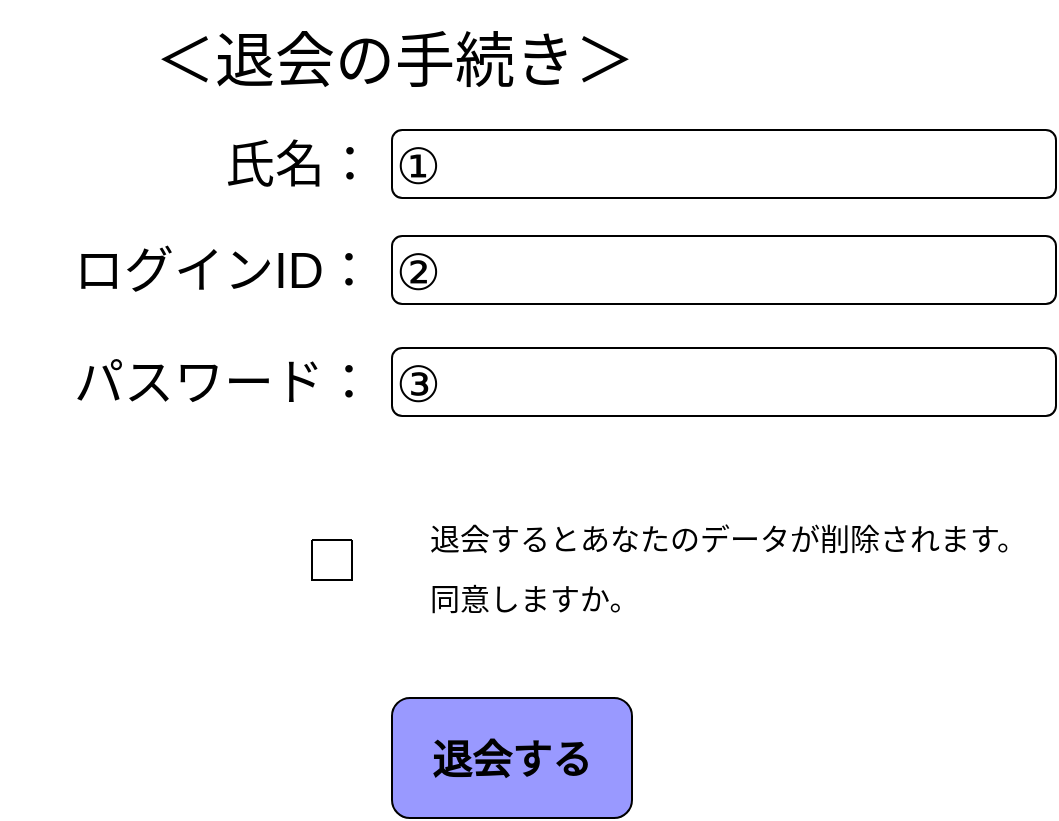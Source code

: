 <mxfile version="16.5.1" type="device" pages="3"><diagram id="h416aK_hDljyRfHk9QPv" name="ページ1"><mxGraphModel dx="868" dy="553" grid="0" gridSize="10" guides="1" tooltips="1" connect="1" arrows="1" fold="1" page="1" pageScale="1" pageWidth="827" pageHeight="1169" math="0" shadow="0"><root><mxCell id="0"/><mxCell id="1" parent="0"/><mxCell id="vhtEA2odx6Xkoze75vgB-3" value="&lt;font style=&quot;font-size: 30px&quot;&gt;＜退会の手続き＞&lt;/font&gt;" style="text;html=1;strokeColor=none;fillColor=none;align=center;verticalAlign=middle;whiteSpace=wrap;rounded=0;" parent="1" vertex="1"><mxGeometry x="122" y="27" width="249" height="60" as="geometry"/></mxCell><mxCell id="vhtEA2odx6Xkoze75vgB-4" value="&lt;font style=&quot;font-size: 25px&quot;&gt;氏名：&lt;/font&gt;" style="text;html=1;strokeColor=none;fillColor=none;align=center;verticalAlign=middle;whiteSpace=wrap;rounded=0;fontSize=30;" parent="1" vertex="1"><mxGeometry x="135" y="92" width="128" height="30" as="geometry"/></mxCell><mxCell id="vhtEA2odx6Xkoze75vgB-5" value="&lt;font style=&quot;font-size: 25px&quot;&gt;ログインID：&lt;/font&gt;" style="text;html=1;strokeColor=none;fillColor=none;align=center;verticalAlign=middle;whiteSpace=wrap;rounded=0;fontSize=30;" parent="1" vertex="1"><mxGeometry x="49" y="140" width="224" height="39" as="geometry"/></mxCell><mxCell id="vhtEA2odx6Xkoze75vgB-6" value="&lt;font style=&quot;font-size: 25px&quot;&gt;パスワード&lt;/font&gt;&lt;font style=&quot;font-size: 25px&quot;&gt;：&lt;/font&gt;" style="text;html=1;strokeColor=none;fillColor=none;align=center;verticalAlign=middle;whiteSpace=wrap;rounded=0;fontSize=30;" parent="1" vertex="1"><mxGeometry x="81" y="201" width="160" height="30" as="geometry"/></mxCell><mxCell id="vhtEA2odx6Xkoze75vgB-7" style="edgeStyle=orthogonalEdgeStyle;rounded=0;orthogonalLoop=1;jettySize=auto;html=1;exitX=0.5;exitY=1;exitDx=0;exitDy=0;fontSize=25;" parent="1" source="vhtEA2odx6Xkoze75vgB-6" target="vhtEA2odx6Xkoze75vgB-6" edge="1"><mxGeometry relative="1" as="geometry"/></mxCell><mxCell id="vhtEA2odx6Xkoze75vgB-8" value="①" style="rounded=1;whiteSpace=wrap;html=1;fontSize=25;align=left;" parent="1" vertex="1"><mxGeometry x="245" y="92" width="332" height="34" as="geometry"/></mxCell><mxCell id="vhtEA2odx6Xkoze75vgB-9" value="②" style="rounded=1;whiteSpace=wrap;html=1;fontSize=25;align=left;" parent="1" vertex="1"><mxGeometry x="245" y="145" width="332" height="34" as="geometry"/></mxCell><mxCell id="vhtEA2odx6Xkoze75vgB-10" value="③" style="rounded=1;whiteSpace=wrap;html=1;fontSize=25;align=left;" parent="1" vertex="1"><mxGeometry x="245" y="201" width="332" height="34" as="geometry"/></mxCell><mxCell id="vhtEA2odx6Xkoze75vgB-11" value="" style="swimlane;startSize=0;fontSize=25;container=0;" parent="1" vertex="1"><mxGeometry x="205" y="297" width="20" height="20" as="geometry"><mxRectangle x="205" y="297" width="50" height="44" as="alternateBounds"/></mxGeometry></mxCell><mxCell id="vhtEA2odx6Xkoze75vgB-12" value="&lt;div style=&quot;text-align: left&quot;&gt;&lt;span style=&quot;font-size: 15px&quot;&gt;退会するとあなたのデータが削除されます。同意しますか。&lt;/span&gt;&lt;/div&gt;" style="text;html=1;strokeColor=none;fillColor=none;align=center;verticalAlign=middle;whiteSpace=wrap;rounded=0;fontSize=25;" parent="1" vertex="1"><mxGeometry x="263" y="292" width="304" height="30" as="geometry"/></mxCell><mxCell id="vhtEA2odx6Xkoze75vgB-13" value="&lt;b&gt;&lt;font style=&quot;font-size: 20px&quot;&gt;退会する&lt;/font&gt;&lt;/b&gt;" style="rounded=1;whiteSpace=wrap;html=1;fontSize=15;strokeColor=#000000;fillColor=#9999FF;" parent="1" vertex="1"><mxGeometry x="245" y="376" width="120" height="60" as="geometry"/></mxCell></root></mxGraphModel></diagram><diagram id="-b2qO1iWIwcHjISIPHww" name="ページ2"><mxGraphModel dx="868" dy="553" grid="0" gridSize="10" guides="1" tooltips="1" connect="1" arrows="1" fold="1" page="1" pageScale="1" pageWidth="827" pageHeight="1169" math="0" shadow="0"><root><mxCell id="ZjQv3Xec56wsNE450LN5-0"/><mxCell id="ZjQv3Xec56wsNE450LN5-1" parent="ZjQv3Xec56wsNE450LN5-0"/><mxCell id="ZjQv3Xec56wsNE450LN5-2" value="&lt;font style=&quot;font-size: 30px&quot;&gt;＜退会の手続き＞&lt;/font&gt;" style="text;html=1;strokeColor=none;fillColor=none;align=center;verticalAlign=middle;whiteSpace=wrap;rounded=0;" vertex="1" parent="ZjQv3Xec56wsNE450LN5-1"><mxGeometry x="137" y="38" width="265" height="51" as="geometry"/></mxCell><mxCell id="ZjQv3Xec56wsNE450LN5-3" value="&lt;font style=&quot;font-size: 30px&quot;&gt;・退会理由&lt;/font&gt;" style="text;html=1;strokeColor=none;fillColor=none;align=left;verticalAlign=middle;whiteSpace=wrap;rounded=0;" vertex="1" parent="ZjQv3Xec56wsNE450LN5-1"><mxGeometry x="149" y="91" width="265" height="51" as="geometry"/></mxCell><mxCell id="ZjQv3Xec56wsNE450LN5-5" value="ラジオボックス&lt;br&gt;or&lt;br&gt;セレクト" style="rounded=0;whiteSpace=wrap;html=1;fontSize=30;" vertex="1" parent="ZjQv3Xec56wsNE450LN5-1"><mxGeometry x="159" y="151" width="321" height="112" as="geometry"/></mxCell><mxCell id="ZjQv3Xec56wsNE450LN5-6" value="退会確認画面に進む" style="rounded=1;whiteSpace=wrap;html=1;fontSize=30;" vertex="1" parent="ZjQv3Xec56wsNE450LN5-1"><mxGeometry x="160" y="299" width="283" height="44" as="geometry"/></mxCell></root></mxGraphModel></diagram><diagram id="Opawi0OvqCG6QxrkzolV" name="ページ3"><mxGraphModel dx="868" dy="553" grid="0" gridSize="10" guides="1" tooltips="1" connect="1" arrows="1" fold="1" page="1" pageScale="1" pageWidth="827" pageHeight="1169" math="0" shadow="0"><root><mxCell id="86m3bbxd0NW8soU7CFGO-0"/><mxCell id="86m3bbxd0NW8soU7CFGO-1" parent="86m3bbxd0NW8soU7CFGO-0"/><mxCell id="veJ_3mMaUrLEMpjTK4gl-0" value="&lt;font style=&quot;font-size: 30px&quot;&gt;＜退会の手続き＞&lt;/font&gt;" style="text;html=1;strokeColor=none;fillColor=none;align=center;verticalAlign=middle;whiteSpace=wrap;rounded=0;" vertex="1" parent="86m3bbxd0NW8soU7CFGO-1"><mxGeometry x="137" y="38" width="265" height="51" as="geometry"/></mxCell><mxCell id="Ji7iLdPaEC--Pa3dH0jA-0" value="退会確認画面" style="text;html=1;align=center;verticalAlign=middle;resizable=0;points=[];autosize=1;strokeColor=none;fillColor=none;fontSize=30;" vertex="1" parent="86m3bbxd0NW8soU7CFGO-1"><mxGeometry x="164" y="92" width="190" height="40" as="geometry"/></mxCell><mxCell id="Ji7iLdPaEC--Pa3dH0jA-1" value="" style="shape=waypoint;sketch=0;fillStyle=solid;size=6;pointerEvents=1;points=[];fillColor=none;resizable=0;rotatable=0;perimeter=centerPerimeter;snapToPoint=1;fontSize=30;" vertex="1" parent="86m3bbxd0NW8soU7CFGO-1"><mxGeometry x="164" y="279" width="40" height="40" as="geometry"/></mxCell><mxCell id="Ji7iLdPaEC--Pa3dH0jA-2" value="選択した退会理由" style="text;html=1;align=center;verticalAlign=middle;resizable=0;points=[];autosize=1;strokeColor=none;fillColor=none;fontSize=30;" vertex="1" parent="86m3bbxd0NW8soU7CFGO-1"><mxGeometry x="192" y="281" width="250" height="40" as="geometry"/></mxCell><mxCell id="Ji7iLdPaEC--Pa3dH0jA-3" value="氏名：&lt;br&gt;ログインID：&lt;br&gt;パスワード：" style="text;html=1;align=right;verticalAlign=middle;resizable=0;points=[];autosize=1;strokeColor=none;fillColor=none;fontSize=30;" vertex="1" parent="86m3bbxd0NW8soU7CFGO-1"><mxGeometry x="56" y="150" width="190" height="112" as="geometry"/></mxCell><mxCell id="rgfkXsXSYkmm818sacSZ-0" value="&lt;b&gt;&lt;font style=&quot;font-size: 20px&quot;&gt;退会する&lt;/font&gt;&lt;/b&gt;" style="rounded=1;whiteSpace=wrap;html=1;fontSize=15;strokeColor=#000000;fillColor=#9999FF;" vertex="1" parent="86m3bbxd0NW8soU7CFGO-1"><mxGeometry x="209.5" y="358" width="120" height="60" as="geometry"/></mxCell></root></mxGraphModel></diagram></mxfile>